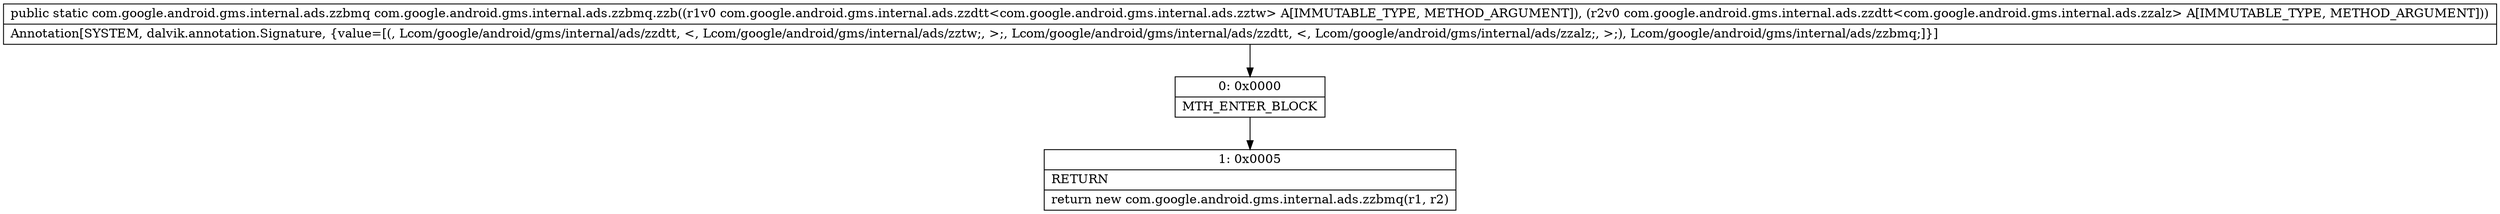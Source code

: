 digraph "CFG forcom.google.android.gms.internal.ads.zzbmq.zzb(Lcom\/google\/android\/gms\/internal\/ads\/zzdtt;Lcom\/google\/android\/gms\/internal\/ads\/zzdtt;)Lcom\/google\/android\/gms\/internal\/ads\/zzbmq;" {
Node_0 [shape=record,label="{0\:\ 0x0000|MTH_ENTER_BLOCK\l}"];
Node_1 [shape=record,label="{1\:\ 0x0005|RETURN\l|return new com.google.android.gms.internal.ads.zzbmq(r1, r2)\l}"];
MethodNode[shape=record,label="{public static com.google.android.gms.internal.ads.zzbmq com.google.android.gms.internal.ads.zzbmq.zzb((r1v0 com.google.android.gms.internal.ads.zzdtt\<com.google.android.gms.internal.ads.zztw\> A[IMMUTABLE_TYPE, METHOD_ARGUMENT]), (r2v0 com.google.android.gms.internal.ads.zzdtt\<com.google.android.gms.internal.ads.zzalz\> A[IMMUTABLE_TYPE, METHOD_ARGUMENT]))  | Annotation[SYSTEM, dalvik.annotation.Signature, \{value=[(, Lcom\/google\/android\/gms\/internal\/ads\/zzdtt, \<, Lcom\/google\/android\/gms\/internal\/ads\/zztw;, \>;, Lcom\/google\/android\/gms\/internal\/ads\/zzdtt, \<, Lcom\/google\/android\/gms\/internal\/ads\/zzalz;, \>;), Lcom\/google\/android\/gms\/internal\/ads\/zzbmq;]\}]\l}"];
MethodNode -> Node_0;
Node_0 -> Node_1;
}

